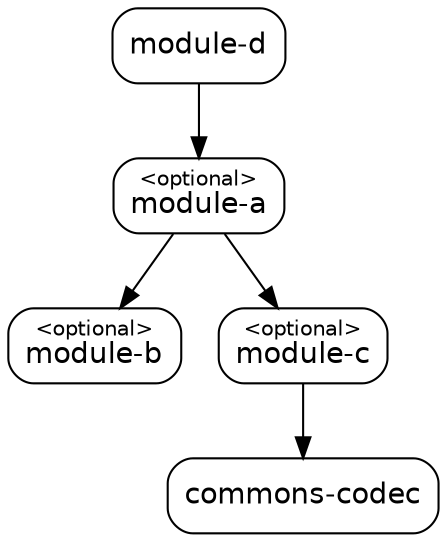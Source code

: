 digraph "module-d" {
  node [shape="box",style="rounded",fontname="Helvetica",fontsize="14"]
  edge [fontsize="10",fontname="Helvetica"]

  // Node Definitions:
  "com.github.ferstl:module-a:jar"[label=<<font point-size="10">&lt;optional&gt;</font><br/>module-a>]
  "com.github.ferstl:module-b:jar"[label=<<font point-size="10">&lt;optional&gt;</font><br/>module-b>]
  "com.github.ferstl:module-c:jar"[label=<<font point-size="10">&lt;optional&gt;</font><br/>module-c>]
  "commons-codec:commons-codec:jar"[label=<commons-codec>]
  "com.github.ferstl:module-d:jar"[label=<module-d>]

  // Edge Definitions:
  "com.github.ferstl:module-a:jar" -> "com.github.ferstl:module-b:jar"
  "com.github.ferstl:module-c:jar" -> "commons-codec:commons-codec:jar"
  "com.github.ferstl:module-a:jar" -> "com.github.ferstl:module-c:jar"
  "com.github.ferstl:module-d:jar" -> "com.github.ferstl:module-a:jar"
}
